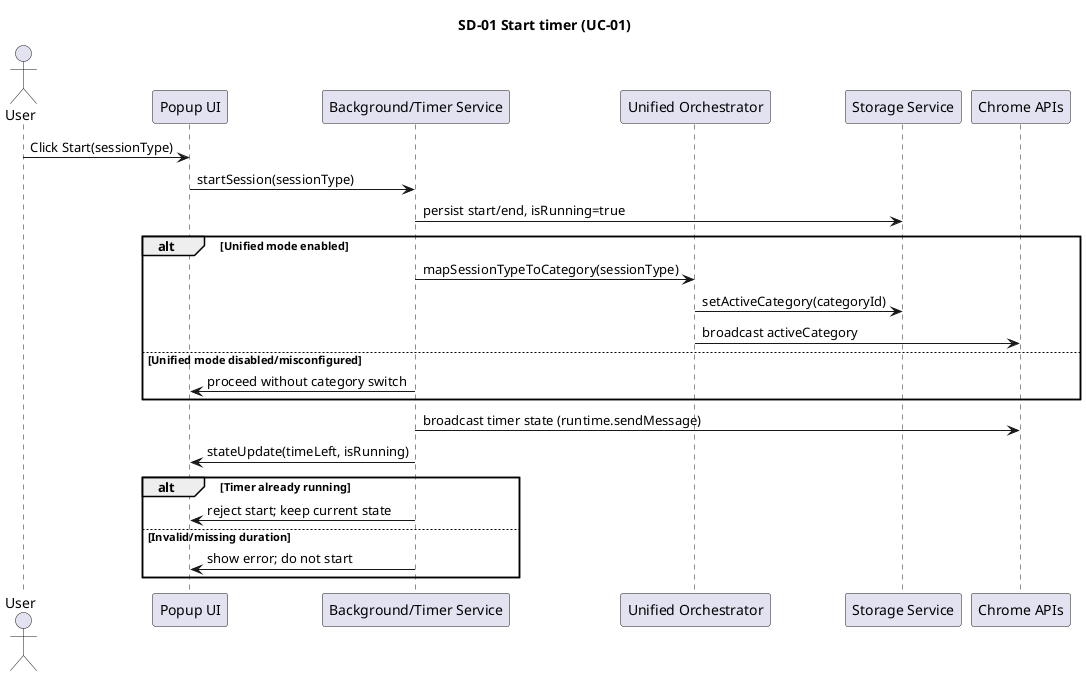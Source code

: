 @startuml
title SD-01 Start timer (UC-01)
actor User
participant "Popup UI" as Popup
participant "Background/Timer Service" as Timer
participant "Unified Orchestrator" as Orchestrator
participant "Storage Service" as Storage
participant "Chrome APIs" as Chrome

User -> Popup: Click Start(sessionType)
Popup -> Timer: startSession(sessionType)
Timer -> Storage: persist start/end, isRunning=true
alt Unified mode enabled
  Timer -> Orchestrator: mapSessionTypeToCategory(sessionType)
  Orchestrator -> Storage: setActiveCategory(categoryId)
  Orchestrator -> Chrome: broadcast activeCategory
else Unified mode disabled/misconfigured
  Timer -> Popup: proceed without category switch
end
Timer -> Chrome: broadcast timer state (runtime.sendMessage)
Timer -> Popup: stateUpdate(timeLeft, isRunning)

alt Timer already running
  Timer -> Popup: reject start; keep current state
else Invalid/missing duration
  Timer -> Popup: show error; do not start
end
@enduml

